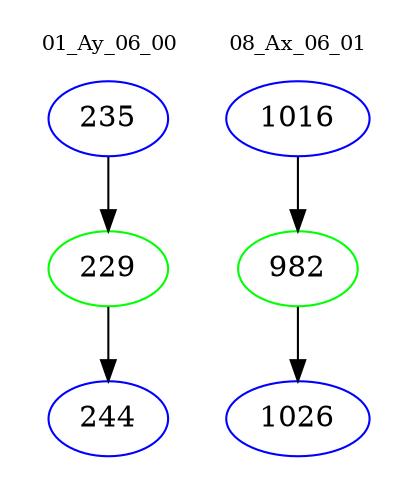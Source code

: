 digraph{
subgraph cluster_0 {
color = white
label = "01_Ay_06_00";
fontsize=10;
T0_235 [label="235", color="blue"]
T0_235 -> T0_229 [color="black"]
T0_229 [label="229", color="green"]
T0_229 -> T0_244 [color="black"]
T0_244 [label="244", color="blue"]
}
subgraph cluster_1 {
color = white
label = "08_Ax_06_01";
fontsize=10;
T1_1016 [label="1016", color="blue"]
T1_1016 -> T1_982 [color="black"]
T1_982 [label="982", color="green"]
T1_982 -> T1_1026 [color="black"]
T1_1026 [label="1026", color="blue"]
}
}
